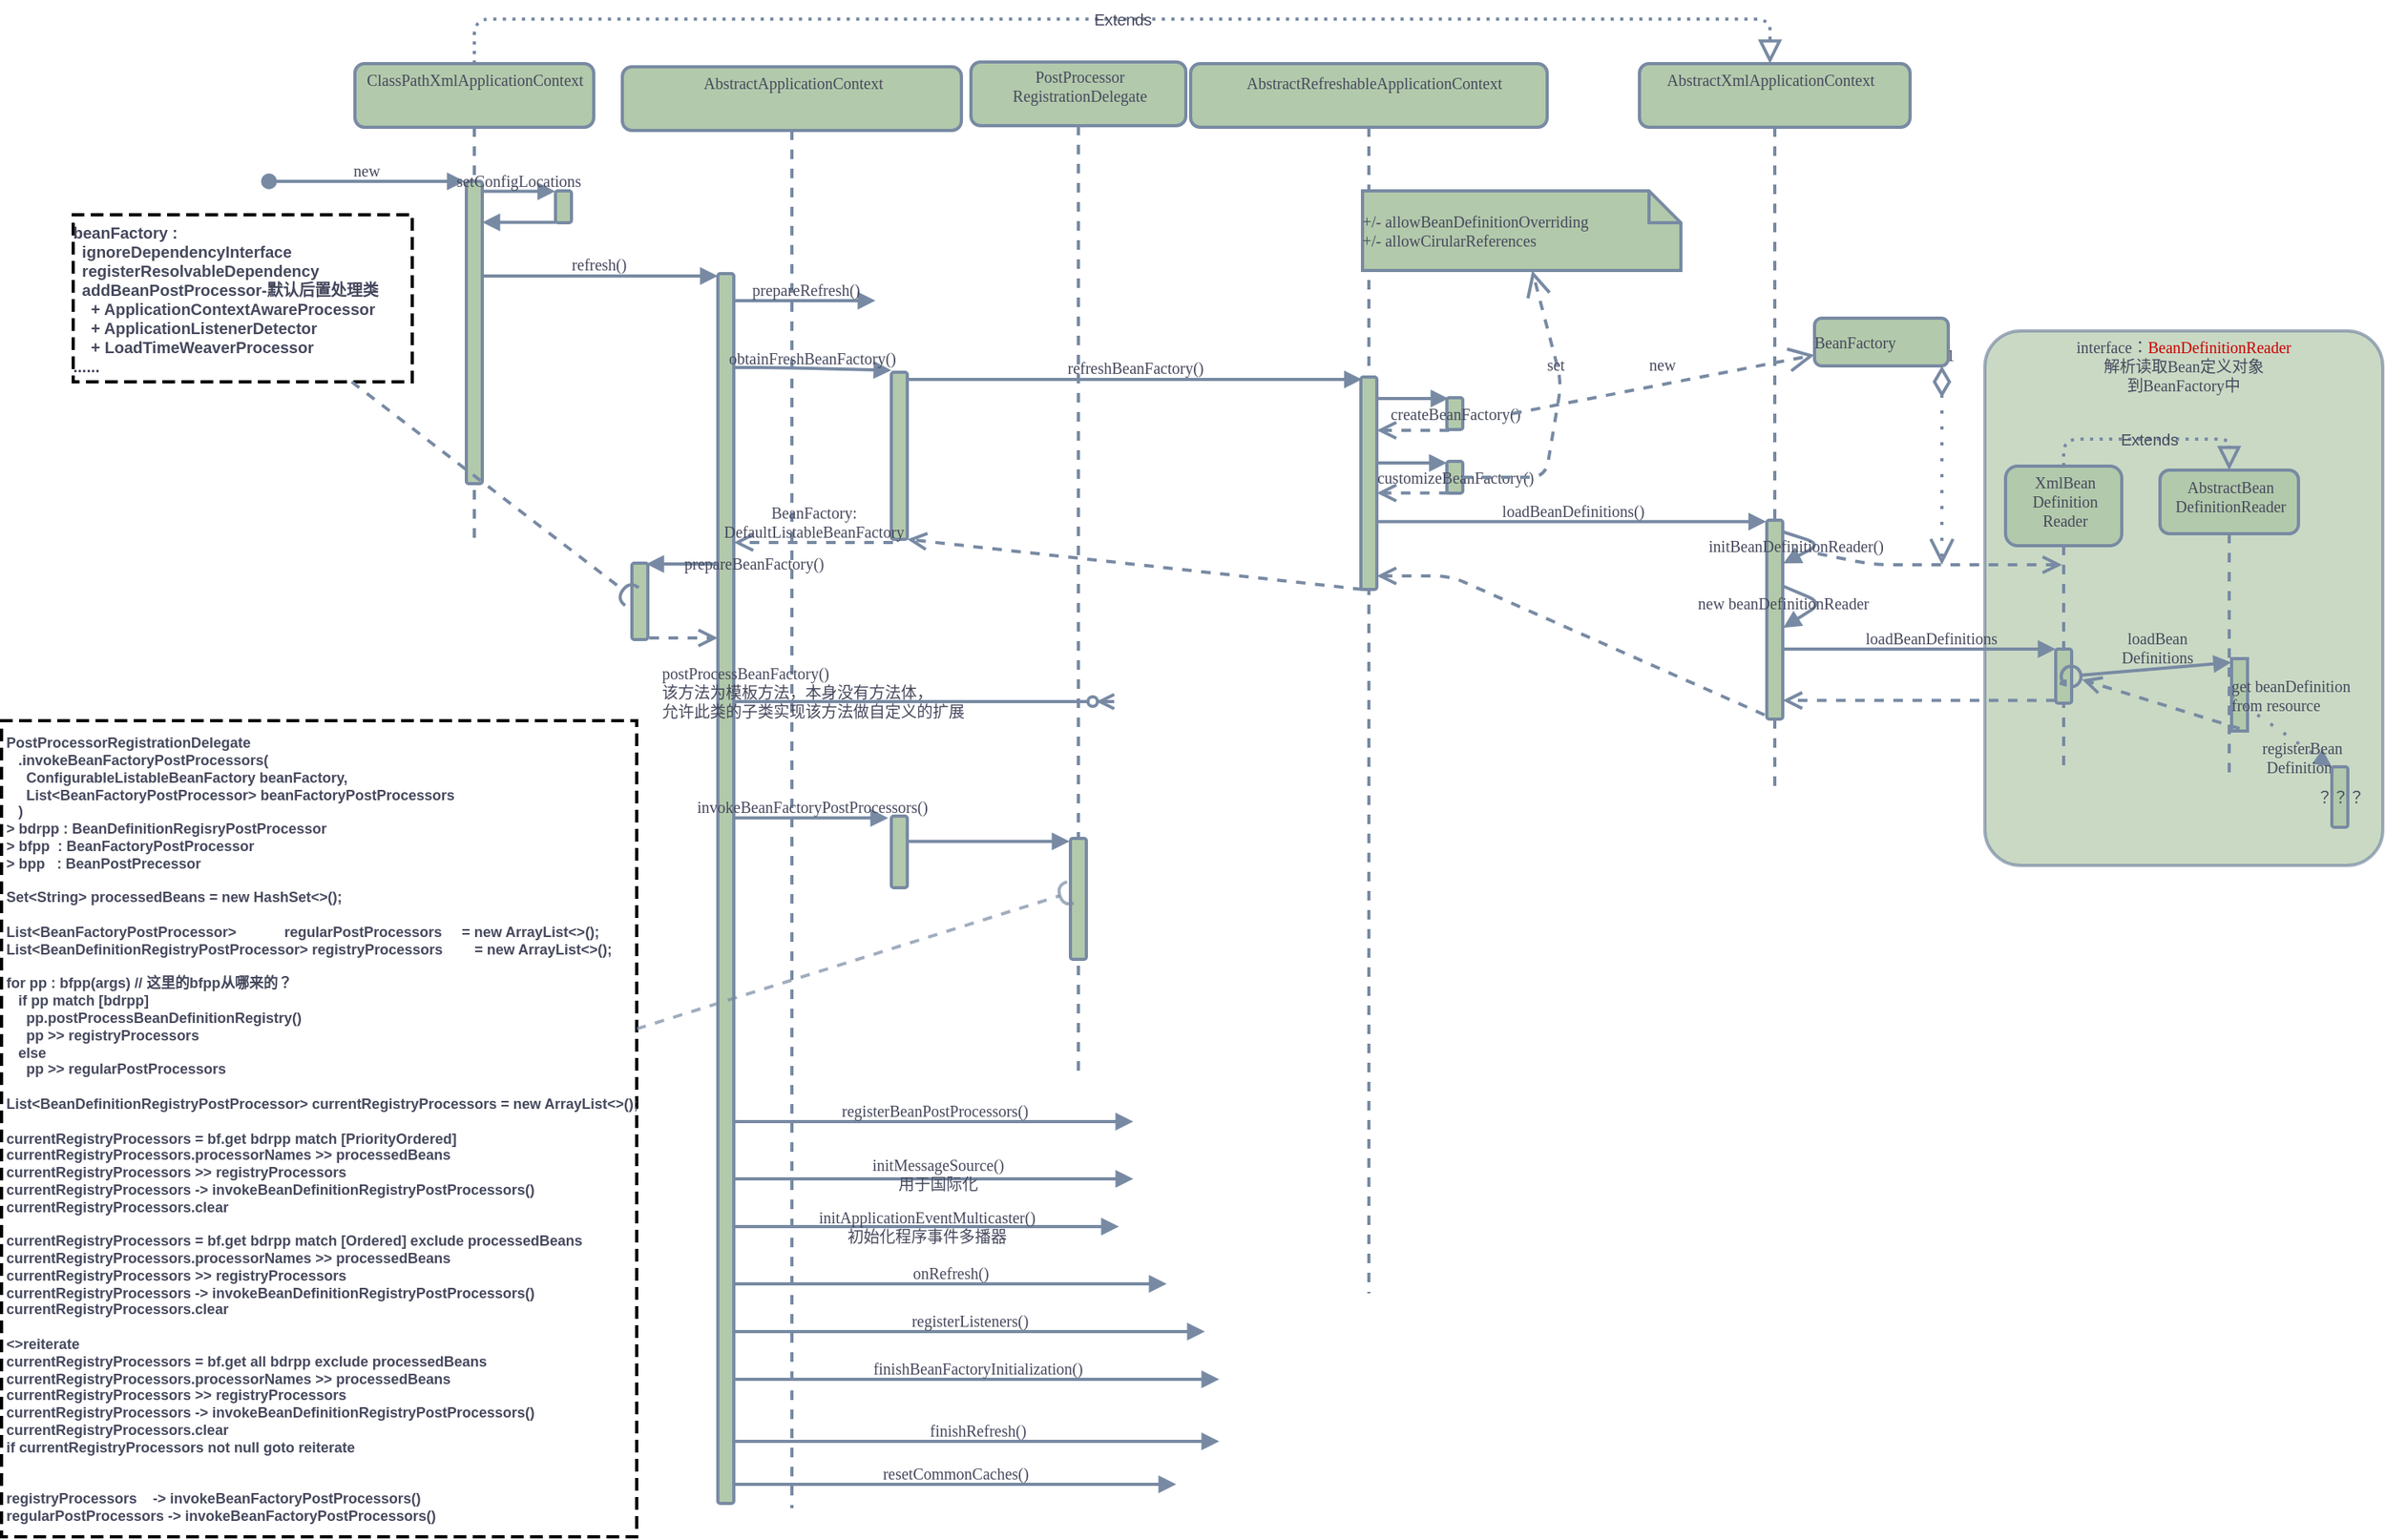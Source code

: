 <mxfile version="15.9.6" type="github" pages="2">
  <diagram id="kgpKYQtTHZ0yAKxKKP6v" name="Page-1">
    <mxGraphModel dx="2557" dy="952" grid="1" gridSize="3" guides="1" tooltips="1" connect="1" arrows="1" fold="1" page="1" pageScale="1" pageWidth="850" pageHeight="1100" math="0" shadow="0">
      <root>
        <mxCell id="0" />
        <mxCell id="1" parent="0" />
        <mxCell id="X2vZLEiec1v9-HC9pAJ2-279" value="interface：&lt;span style=&quot;font-size: 10px;&quot;&gt;&lt;font style=&quot;font-size: 10px;&quot; color=&quot;#cc0000&quot;&gt;BeanDefinitionReader&lt;/font&gt;&lt;/span&gt;&lt;br style=&quot;font-size: 10px;&quot;&gt;解析读取Bean定义对象&lt;br style=&quot;font-size: 10px;&quot;&gt;到BeanFactory中" style="shape=ext;html=1;whiteSpace=wrap;shadow=0;glass=0;strokeColor=#788AA3;strokeWidth=2;fontSize=10;align=center;fillColor=#B2C9AB;opacity=70;arcSize=9;verticalAlign=top;spacing=0;labelBorderColor=none;labelBackgroundColor=none;fontStyle=0;fontFamily=Comic Sans MS;fontColor=#46495D;rounded=1;" parent="1" vertex="1">
          <mxGeometry x="1057" y="238" width="250" height="336" as="geometry" />
        </mxCell>
        <mxCell id="3nuBFxr9cyL0pnOWT2aG-1" value="" style="shape=umlLifeline;perimeter=lifelinePerimeter;container=1;collapsible=0;recursiveResize=0;shadow=0;strokeWidth=2;fillColor=#B2C9AB;strokeColor=#788AA3;fontColor=#46495D;spacing=0;labelBorderColor=none;labelBackgroundColor=none;fontStyle=0;fontSize=10;fontFamily=Comic Sans MS;rounded=1;" parent="1" vertex="1">
          <mxGeometry x="33" y="70" width="150" height="300" as="geometry" />
        </mxCell>
        <mxCell id="3nuBFxr9cyL0pnOWT2aG-2" value="" style="points=[];perimeter=orthogonalPerimeter;shadow=0;strokeWidth=2;fillColor=#B2C9AB;strokeColor=#788AA3;fontColor=#46495D;spacing=0;labelBorderColor=none;labelBackgroundColor=none;fontStyle=0;fontSize=10;fontFamily=Comic Sans MS;rounded=1;" parent="3nuBFxr9cyL0pnOWT2aG-1" vertex="1">
          <mxGeometry x="70" y="74" width="10" height="190" as="geometry" />
        </mxCell>
        <mxCell id="3nuBFxr9cyL0pnOWT2aG-3" value="new" style="verticalAlign=bottom;startArrow=oval;endArrow=block;startSize=8;shadow=0;strokeWidth=2;labelBackgroundColor=none;strokeColor=#788AA3;fontColor=#46495D;entryX=-0.1;entryY=0;entryDx=0;entryDy=0;entryPerimeter=0;spacing=0;labelBorderColor=none;fontStyle=0;fontSize=10;fontFamily=Comic Sans MS;" parent="3nuBFxr9cyL0pnOWT2aG-1" target="3nuBFxr9cyL0pnOWT2aG-2" edge="1">
          <mxGeometry relative="1" as="geometry">
            <mxPoint x="-54" y="74" as="sourcePoint" />
          </mxGeometry>
        </mxCell>
        <mxCell id="WuqNJLrXe6y0jd8liVRH-7" value="ClassPathXmlApplicationContext" style="html=1;align=center;verticalAlign=top;absoluteArcSize=1;arcSize=10;dashed=0;labelBackgroundColor=none;fontFamily=Comic Sans MS;fontSize=10;fontColor=#46495D;strokeColor=none;fillColor=none;rounded=1;spacing=0;strokeWidth=2;" parent="3nuBFxr9cyL0pnOWT2aG-1" vertex="1">
          <mxGeometry x="5" width="140" height="24" as="geometry" />
        </mxCell>
        <mxCell id="3nuBFxr9cyL0pnOWT2aG-8" value="setConfigLocations" style="verticalAlign=bottom;endArrow=block;shadow=0;strokeWidth=2;labelBackgroundColor=none;strokeColor=#788AA3;fontColor=#46495D;entryX=-0.014;entryY=0.013;entryDx=0;entryDy=0;entryPerimeter=0;fontSize=10;spacing=0;labelBorderColor=none;fontStyle=0;fontFamily=Comic Sans MS;" parent="1" source="3nuBFxr9cyL0pnOWT2aG-2" target="X2vZLEiec1v9-HC9pAJ2-3" edge="1">
          <mxGeometry relative="1" as="geometry">
            <mxPoint x="275" y="160" as="sourcePoint" />
            <mxPoint x="160" y="160" as="targetPoint" />
          </mxGeometry>
        </mxCell>
        <mxCell id="X2vZLEiec1v9-HC9pAJ2-2" value="" style="shape=umlLifeline;perimeter=lifelinePerimeter;whiteSpace=wrap;html=1;container=1;collapsible=0;recursiveResize=0;outlineConnect=0;strokeColor=#788AA3;fillColor=#B2C9AB;labelBorderColor=none;spacing=0;labelBackgroundColor=none;fontStyle=0;fontSize=10;fontFamily=Comic Sans MS;rounded=1;fontColor=#46495D;strokeWidth=2;" parent="1" vertex="1">
          <mxGeometry x="201" y="72" width="213" height="906" as="geometry" />
        </mxCell>
        <mxCell id="X2vZLEiec1v9-HC9pAJ2-6" value="" style="html=1;points=[];perimeter=orthogonalPerimeter;strokeColor=#788AA3;fillColor=#B2C9AB;fontSize=10;fontColor=#46495D;spacing=0;labelBorderColor=none;labelBackgroundColor=none;fontStyle=0;fontFamily=Comic Sans MS;rounded=1;strokeWidth=2;" parent="X2vZLEiec1v9-HC9pAJ2-2" vertex="1">
          <mxGeometry x="60" y="130" width="10" height="773" as="geometry" />
        </mxCell>
        <mxCell id="X2vZLEiec1v9-HC9pAJ2-34" value="" style="html=1;points=[];perimeter=orthogonalPerimeter;strokeColor=#788AA3;fillColor=#B2C9AB;fontSize=10;fontColor=#46495D;spacing=0;labelBorderColor=none;labelBackgroundColor=none;fontStyle=0;fontFamily=Comic Sans MS;rounded=1;strokeWidth=2;" parent="X2vZLEiec1v9-HC9pAJ2-2" vertex="1">
          <mxGeometry x="169" y="192" width="10" height="105" as="geometry" />
        </mxCell>
        <mxCell id="X2vZLEiec1v9-HC9pAJ2-8" value="obtainFreshBeanFactory()" style="html=1;verticalAlign=bottom;endArrow=block;labelBackgroundColor=none;strokeColor=#788AA3;fillColor=#B2C9AB;fontSize=10;fontColor=#46495D;entryX=0;entryY=-0.012;entryDx=0;entryDy=0;entryPerimeter=0;spacing=0;labelBorderColor=none;fontStyle=0;fontFamily=Comic Sans MS;strokeWidth=2;" parent="X2vZLEiec1v9-HC9pAJ2-2" source="X2vZLEiec1v9-HC9pAJ2-6" target="X2vZLEiec1v9-HC9pAJ2-34" edge="1">
          <mxGeometry width="80" relative="1" as="geometry">
            <mxPoint x="-50" y="260" as="sourcePoint" />
            <mxPoint x="220" y="161" as="targetPoint" />
            <Array as="points">
              <mxPoint x="95" y="189" />
            </Array>
          </mxGeometry>
        </mxCell>
        <mxCell id="X2vZLEiec1v9-HC9pAJ2-40" value="BeanFactory:&lt;br style=&quot;font-size: 10px;&quot;&gt;DefaultListableBeanFactory" style="html=1;verticalAlign=bottom;endArrow=open;dashed=1;endSize=8;exitX=0.1;exitY=1.019;labelBackgroundColor=none;strokeColor=#788AA3;fillColor=#B2C9AB;fontSize=10;fontColor=#46495D;exitDx=0;exitDy=0;exitPerimeter=0;spacing=0;labelBorderColor=none;fontStyle=0;fontFamily=Comic Sans MS;strokeWidth=2;" parent="X2vZLEiec1v9-HC9pAJ2-2" source="X2vZLEiec1v9-HC9pAJ2-34" target="X2vZLEiec1v9-HC9pAJ2-6" edge="1">
          <mxGeometry relative="1" as="geometry">
            <mxPoint x="350" y="186" as="targetPoint" />
          </mxGeometry>
        </mxCell>
        <mxCell id="WuqNJLrXe6y0jd8liVRH-16" value="AbstractApplicationContext" style="html=1;align=center;verticalAlign=top;absoluteArcSize=1;arcSize=10;dashed=0;labelBackgroundColor=none;fontFamily=Comic Sans MS;fontSize=10;fontColor=#46495D;strokeColor=none;fillColor=none;rounded=1;spacing=0;strokeWidth=2;" parent="X2vZLEiec1v9-HC9pAJ2-2" vertex="1">
          <mxGeometry x="36.5" width="140" height="24" as="geometry" />
        </mxCell>
        <mxCell id="WuqNJLrXe6y0jd8liVRH-32" value="" style="html=1;points=[];perimeter=orthogonalPerimeter;strokeColor=#788AA3;fillColor=#B2C9AB;fontSize=10;fontColor=#46495D;spacing=0;labelBorderColor=none;labelBackgroundColor=none;fontStyle=0;fontFamily=Comic Sans MS;rounded=1;strokeWidth=2;" parent="X2vZLEiec1v9-HC9pAJ2-2" vertex="1">
          <mxGeometry x="169" y="471" width="10" height="45" as="geometry" />
        </mxCell>
        <mxCell id="X2vZLEiec1v9-HC9pAJ2-17" value="invokeBeanFactoryPostProcessors()" style="html=1;verticalAlign=bottom;endArrow=block;labelBackgroundColor=none;strokeColor=#788AA3;fillColor=#B2C9AB;fontSize=10;fontColor=#46495D;spacing=0;labelBorderColor=none;fontStyle=0;fontFamily=Comic Sans MS;entryX=-0.2;entryY=0.026;entryDx=0;entryDy=0;entryPerimeter=0;strokeWidth=2;" parent="X2vZLEiec1v9-HC9pAJ2-2" source="X2vZLEiec1v9-HC9pAJ2-6" target="WuqNJLrXe6y0jd8liVRH-32" edge="1">
          <mxGeometry width="80" relative="1" as="geometry">
            <mxPoint x="4.81" y="318.0" as="sourcePoint" />
            <mxPoint x="285" y="478" as="targetPoint" />
          </mxGeometry>
        </mxCell>
        <mxCell id="X2vZLEiec1v9-HC9pAJ2-5" value="" style="html=1;verticalAlign=bottom;endArrow=block;strokeColor=#788AA3;fillColor=#B2C9AB;fontColor=#46495D;exitX=0.019;exitY=0.988;exitDx=0;exitDy=0;exitPerimeter=0;spacing=0;labelBorderColor=none;labelBackgroundColor=none;fontStyle=0;fontSize=10;fontFamily=Comic Sans MS;strokeWidth=2;" parent="1" source="X2vZLEiec1v9-HC9pAJ2-3" target="3nuBFxr9cyL0pnOWT2aG-2" edge="1">
          <mxGeometry width="80" relative="1" as="geometry">
            <mxPoint x="140" y="400" as="sourcePoint" />
            <mxPoint x="220" y="400" as="targetPoint" />
          </mxGeometry>
        </mxCell>
        <mxCell id="X2vZLEiec1v9-HC9pAJ2-3" value="" style="html=1;points=[];perimeter=orthogonalPerimeter;strokeColor=#788AA3;fillColor=#B2C9AB;fontColor=#46495D;spacing=0;labelBorderColor=none;labelBackgroundColor=none;fontStyle=0;fontSize=10;fontFamily=Comic Sans MS;rounded=1;strokeWidth=2;" parent="1" vertex="1">
          <mxGeometry x="159" y="150" width="10" height="20" as="geometry" />
        </mxCell>
        <mxCell id="X2vZLEiec1v9-HC9pAJ2-7" value="refresh()" style="html=1;verticalAlign=bottom;endArrow=block;strokeColor=#788AA3;fillColor=#B2C9AB;fontSize=10;fontColor=#46495D;exitX=0.897;exitY=0.313;exitDx=0;exitDy=0;exitPerimeter=0;labelBackgroundColor=none;spacing=0;labelBorderColor=none;fontStyle=0;fontFamily=Comic Sans MS;strokeWidth=2;" parent="1" source="3nuBFxr9cyL0pnOWT2aG-2" target="X2vZLEiec1v9-HC9pAJ2-6" edge="1">
          <mxGeometry width="80" relative="1" as="geometry">
            <mxPoint x="50" y="200" as="sourcePoint" />
            <mxPoint x="260" y="370" as="targetPoint" />
          </mxGeometry>
        </mxCell>
        <mxCell id="X2vZLEiec1v9-HC9pAJ2-9" value="prepareRefresh()" style="html=1;verticalAlign=bottom;endArrow=block;labelBackgroundColor=none;strokeColor=#788AA3;fillColor=#B2C9AB;fontSize=10;fontColor=#46495D;spacing=0;labelBorderColor=none;fontStyle=0;fontFamily=Comic Sans MS;strokeWidth=2;" parent="1" source="X2vZLEiec1v9-HC9pAJ2-6" edge="1">
          <mxGeometry width="80" relative="1" as="geometry">
            <mxPoint x="242" y="219" as="sourcePoint" />
            <mxPoint x="360" y="219" as="targetPoint" />
          </mxGeometry>
        </mxCell>
        <mxCell id="X2vZLEiec1v9-HC9pAJ2-16" value="postProcessBeanFactory()&lt;br style=&quot;font-size: 10px;&quot;&gt;&lt;span style=&quot;font-size: 10px;&quot;&gt;该方法为模板方法，本身没有方法体，&lt;/span&gt;&lt;br style=&quot;font-size: 10px;&quot;&gt;&lt;div style=&quot;font-size: 10px;&quot;&gt;&lt;span style=&quot;font-size: 10px;&quot;&gt;允许此类的子类实现该方法做自定义的扩展&lt;/span&gt;&lt;/div&gt;" style="html=1;verticalAlign=middle;endArrow=ERzeroToMany;labelBackgroundColor=none;strokeColor=#788AA3;fillColor=#B2C9AB;fontSize=10;fontColor=#46495D;align=left;endFill=1;spacing=0;labelBorderColor=none;fontStyle=0;fontFamily=Comic Sans MS;strokeWidth=2;" parent="1" source="X2vZLEiec1v9-HC9pAJ2-6" edge="1">
          <mxGeometry x="-1" y="45" width="80" relative="1" as="geometry">
            <mxPoint x="362" y="509" as="sourcePoint" />
            <mxPoint x="510" y="471" as="targetPoint" />
            <mxPoint x="-45" y="39" as="offset" />
          </mxGeometry>
        </mxCell>
        <mxCell id="X2vZLEiec1v9-HC9pAJ2-20" value="registerBeanPostProcessors()" style="html=1;verticalAlign=bottom;endArrow=block;labelBackgroundColor=none;strokeColor=#788AA3;fillColor=#B2C9AB;fontSize=10;fontColor=#46495D;spacing=0;labelBorderColor=none;fontStyle=0;fontFamily=Comic Sans MS;strokeWidth=2;" parent="1" source="X2vZLEiec1v9-HC9pAJ2-6" edge="1">
          <mxGeometry width="80" relative="1" as="geometry">
            <mxPoint x="244.81" y="430.0" as="sourcePoint" />
            <mxPoint x="522" y="735" as="targetPoint" />
          </mxGeometry>
        </mxCell>
        <mxCell id="X2vZLEiec1v9-HC9pAJ2-21" value="initMessageSource()&lt;br&gt;用于国际化" style="html=1;verticalAlign=middle;endArrow=block;labelBackgroundColor=none;strokeColor=#788AA3;fillColor=#B2C9AB;fontSize=10;fontColor=#46495D;spacing=0;labelBorderColor=none;fontStyle=0;fontFamily=Comic Sans MS;strokeWidth=2;" parent="1" source="X2vZLEiec1v9-HC9pAJ2-6" edge="1">
          <mxGeometry x="0.02" y="3" width="80" relative="1" as="geometry">
            <mxPoint x="270.0" y="620.0" as="sourcePoint" />
            <mxPoint x="522" y="771" as="targetPoint" />
            <mxPoint as="offset" />
          </mxGeometry>
        </mxCell>
        <mxCell id="X2vZLEiec1v9-HC9pAJ2-28" value="initApplicationEventMulticaster()&lt;br&gt;初始化程序事件多播器" style="html=1;verticalAlign=middle;endArrow=block;labelBackgroundColor=none;strokeColor=#788AA3;fillColor=#B2C9AB;fontSize=10;fontColor=#46495D;spacing=0;labelBorderColor=none;fontStyle=0;fontFamily=Comic Sans MS;strokeWidth=2;" parent="1" source="X2vZLEiec1v9-HC9pAJ2-6" edge="1">
          <mxGeometry width="80" relative="1" as="geometry">
            <mxPoint x="244.81" y="530" as="sourcePoint" />
            <mxPoint x="513" y="801" as="targetPoint" />
          </mxGeometry>
        </mxCell>
        <mxCell id="X2vZLEiec1v9-HC9pAJ2-29" value="onRefresh()" style="html=1;verticalAlign=bottom;endArrow=block;labelBackgroundColor=none;strokeColor=#788AA3;fillColor=#B2C9AB;fontSize=10;fontColor=#46495D;spacing=0;labelBorderColor=none;fontStyle=0;fontFamily=Comic Sans MS;strokeWidth=2;" parent="1" source="X2vZLEiec1v9-HC9pAJ2-6" edge="1">
          <mxGeometry width="80" relative="1" as="geometry">
            <mxPoint x="244.81" y="570" as="sourcePoint" />
            <mxPoint x="543" y="837" as="targetPoint" />
          </mxGeometry>
        </mxCell>
        <mxCell id="X2vZLEiec1v9-HC9pAJ2-30" value="registerListeners()" style="html=1;verticalAlign=bottom;endArrow=block;labelBackgroundColor=none;strokeColor=#788AA3;fillColor=#B2C9AB;fontSize=10;fontColor=#46495D;spacing=0;labelBorderColor=none;fontStyle=0;fontFamily=Comic Sans MS;strokeWidth=2;" parent="1" source="X2vZLEiec1v9-HC9pAJ2-6" edge="1">
          <mxGeometry width="80" relative="1" as="geometry">
            <mxPoint x="244.81" y="600" as="sourcePoint" />
            <mxPoint x="567" y="867" as="targetPoint" />
          </mxGeometry>
        </mxCell>
        <mxCell id="X2vZLEiec1v9-HC9pAJ2-31" value="finishBeanFactoryInitialization()" style="html=1;verticalAlign=bottom;endArrow=block;labelBackgroundColor=none;strokeColor=#788AA3;fillColor=#B2C9AB;fontSize=10;fontColor=#46495D;spacing=0;labelBorderColor=none;fontStyle=0;fontFamily=Comic Sans MS;strokeWidth=2;" parent="1" source="X2vZLEiec1v9-HC9pAJ2-6" edge="1">
          <mxGeometry width="80" relative="1" as="geometry">
            <mxPoint x="244.81" y="660" as="sourcePoint" />
            <mxPoint x="576" y="897" as="targetPoint" />
          </mxGeometry>
        </mxCell>
        <mxCell id="X2vZLEiec1v9-HC9pAJ2-32" value="finishRefresh()" style="html=1;verticalAlign=bottom;endArrow=block;labelBackgroundColor=none;strokeColor=#788AA3;fillColor=#B2C9AB;fontSize=10;fontColor=#46495D;spacing=0;labelBorderColor=none;fontStyle=0;fontFamily=Comic Sans MS;strokeWidth=2;" parent="1" source="X2vZLEiec1v9-HC9pAJ2-6" edge="1">
          <mxGeometry width="80" relative="1" as="geometry">
            <mxPoint x="244.81" y="690" as="sourcePoint" />
            <mxPoint x="576" y="936" as="targetPoint" />
          </mxGeometry>
        </mxCell>
        <mxCell id="X2vZLEiec1v9-HC9pAJ2-33" value="resetCommonCaches()" style="html=1;verticalAlign=bottom;endArrow=block;labelBackgroundColor=none;strokeColor=#788AA3;fillColor=#B2C9AB;fontSize=10;fontColor=#46495D;spacing=0;labelBorderColor=none;fontStyle=0;fontFamily=Comic Sans MS;strokeWidth=2;" parent="1" source="X2vZLEiec1v9-HC9pAJ2-6" edge="1">
          <mxGeometry width="80" relative="1" as="geometry">
            <mxPoint x="244.81" y="720" as="sourcePoint" />
            <mxPoint x="549" y="963" as="targetPoint" />
          </mxGeometry>
        </mxCell>
        <mxCell id="X2vZLEiec1v9-HC9pAJ2-36" value="refreshBeanFactory()" style="html=1;verticalAlign=bottom;endArrow=block;labelBackgroundColor=none;strokeColor=#788AA3;fillColor=#B2C9AB;fontSize=10;fontColor=#46495D;entryX=0.066;entryY=0.011;entryDx=0;entryDy=0;entryPerimeter=0;spacing=0;labelBorderColor=none;fontStyle=0;fontFamily=Comic Sans MS;strokeWidth=2;" parent="1" source="X2vZLEiec1v9-HC9pAJ2-34" target="X2vZLEiec1v9-HC9pAJ2-35" edge="1">
          <mxGeometry width="80" relative="1" as="geometry">
            <mxPoint x="513" y="260" as="sourcePoint" />
            <mxPoint x="675" y="199" as="targetPoint" />
            <Array as="points" />
          </mxGeometry>
        </mxCell>
        <mxCell id="X2vZLEiec1v9-HC9pAJ2-43" value="" style="html=1;verticalAlign=bottom;endArrow=open;dashed=1;endSize=8;labelBackgroundColor=none;strokeColor=#788AA3;fillColor=#B2C9AB;fontSize=10;fontColor=#46495D;exitX=0.1;exitY=1;exitDx=0;exitDy=0;exitPerimeter=0;spacing=0;labelBorderColor=none;fontStyle=0;fontFamily=Comic Sans MS;strokeWidth=2;" parent="1" source="X2vZLEiec1v9-HC9pAJ2-35" target="X2vZLEiec1v9-HC9pAJ2-34" edge="1">
          <mxGeometry relative="1" as="geometry">
            <mxPoint x="620" y="480" as="sourcePoint" />
            <mxPoint x="540" y="480" as="targetPoint" />
            <Array as="points" />
          </mxGeometry>
        </mxCell>
        <mxCell id="X2vZLEiec1v9-HC9pAJ2-44" value="" style="shape=umlLifeline;perimeter=lifelinePerimeter;whiteSpace=wrap;html=1;container=1;collapsible=0;recursiveResize=0;outlineConnect=0;strokeColor=#788AA3;fillColor=#B2C9AB;fontSize=10;fontColor=#46495D;shadow=0;glass=0;spacing=0;labelBorderColor=none;labelBackgroundColor=none;fontStyle=0;fontFamily=Comic Sans MS;rounded=1;strokeWidth=2;" parent="1" vertex="1">
          <mxGeometry x="558" y="70" width="224" height="773" as="geometry" />
        </mxCell>
        <mxCell id="X2vZLEiec1v9-HC9pAJ2-35" value="" style="html=1;points=[];perimeter=orthogonalPerimeter;strokeColor=#788AA3;fillColor=#B2C9AB;fontSize=10;fontColor=#46495D;spacing=0;labelBorderColor=none;labelBackgroundColor=none;fontStyle=0;fontFamily=Comic Sans MS;rounded=1;strokeWidth=2;" parent="X2vZLEiec1v9-HC9pAJ2-44" vertex="1">
          <mxGeometry x="107" y="197" width="10" height="133.5" as="geometry" />
        </mxCell>
        <mxCell id="X2vZLEiec1v9-HC9pAJ2-46" value="createBeanFactory()" style="html=1;points=[];perimeter=orthogonalPerimeter;shadow=0;glass=0;strokeColor=#788AA3;fillColor=#B2C9AB;fontSize=10;fontColor=#46495D;spacing=0;labelBorderColor=none;labelBackgroundColor=none;fontStyle=0;fontFamily=Comic Sans MS;rounded=1;strokeWidth=2;" parent="X2vZLEiec1v9-HC9pAJ2-44" vertex="1">
          <mxGeometry x="161" y="210" width="10" height="20" as="geometry" />
        </mxCell>
        <mxCell id="X2vZLEiec1v9-HC9pAJ2-47" value="" style="html=1;verticalAlign=bottom;endArrow=block;labelBackgroundColor=none;strokeColor=#788AA3;fillColor=#B2C9AB;fontSize=10;fontColor=#46495D;entryX=0.1;entryY=0.025;entryDx=0;entryDy=0;entryPerimeter=0;spacing=0;labelBorderColor=none;fontStyle=0;fontFamily=Comic Sans MS;strokeWidth=2;" parent="X2vZLEiec1v9-HC9pAJ2-44" source="X2vZLEiec1v9-HC9pAJ2-35" target="X2vZLEiec1v9-HC9pAJ2-46" edge="1">
          <mxGeometry width="80" relative="1" as="geometry">
            <mxPoint x="70" y="300" as="sourcePoint" />
            <mxPoint x="150" y="300" as="targetPoint" />
          </mxGeometry>
        </mxCell>
        <mxCell id="X2vZLEiec1v9-HC9pAJ2-48" value="" style="html=1;verticalAlign=bottom;endArrow=open;dashed=1;endSize=8;labelBackgroundColor=none;strokeColor=#788AA3;fillColor=#B2C9AB;fontSize=10;fontColor=#46495D;exitX=0.143;exitY=1.024;exitDx=0;exitDy=0;exitPerimeter=0;spacing=0;labelBorderColor=none;fontStyle=0;fontFamily=Comic Sans MS;strokeWidth=2;" parent="X2vZLEiec1v9-HC9pAJ2-44" source="X2vZLEiec1v9-HC9pAJ2-46" target="X2vZLEiec1v9-HC9pAJ2-35" edge="1">
          <mxGeometry relative="1" as="geometry">
            <mxPoint x="51" y="330" as="sourcePoint" />
            <mxPoint x="-70" y="275" as="targetPoint" />
          </mxGeometry>
        </mxCell>
        <mxCell id="X2vZLEiec1v9-HC9pAJ2-49" value="customizeBeanFactory()" style="html=1;points=[];perimeter=orthogonalPerimeter;shadow=0;glass=0;strokeColor=#788AA3;fillColor=#B2C9AB;fontSize=10;fontColor=#46495D;spacing=0;labelBorderColor=none;labelBackgroundColor=none;fontStyle=0;fontFamily=Comic Sans MS;rounded=1;strokeWidth=2;" parent="X2vZLEiec1v9-HC9pAJ2-44" vertex="1">
          <mxGeometry x="161" y="250" width="10" height="20" as="geometry" />
        </mxCell>
        <mxCell id="X2vZLEiec1v9-HC9pAJ2-51" value="" style="html=1;verticalAlign=bottom;endArrow=open;dashed=1;endSize=8;labelBackgroundColor=none;strokeColor=#788AA3;fillColor=#B2C9AB;fontSize=10;fontColor=#46495D;exitX=0.114;exitY=0.993;exitDx=0;exitDy=0;exitPerimeter=0;spacing=0;labelBorderColor=none;fontStyle=0;fontFamily=Comic Sans MS;strokeWidth=2;" parent="X2vZLEiec1v9-HC9pAJ2-44" source="X2vZLEiec1v9-HC9pAJ2-49" target="X2vZLEiec1v9-HC9pAJ2-35" edge="1">
          <mxGeometry relative="1" as="geometry">
            <mxPoint x="191.43" y="280.48" as="sourcePoint" />
            <mxPoint x="60" y="280.48" as="targetPoint" />
          </mxGeometry>
        </mxCell>
        <mxCell id="X2vZLEiec1v9-HC9pAJ2-50" value="" style="html=1;verticalAlign=bottom;endArrow=block;labelBackgroundColor=none;strokeColor=#788AA3;fillColor=#B2C9AB;fontSize=10;fontColor=#46495D;entryX=0;entryY=0.05;entryDx=0;entryDy=0;entryPerimeter=0;spacing=0;labelBorderColor=none;fontStyle=0;fontFamily=Comic Sans MS;strokeWidth=2;" parent="X2vZLEiec1v9-HC9pAJ2-44" source="X2vZLEiec1v9-HC9pAJ2-35" target="X2vZLEiec1v9-HC9pAJ2-49" edge="1">
          <mxGeometry width="80" relative="1" as="geometry">
            <mxPoint x="60" y="260.5" as="sourcePoint" />
            <mxPoint x="191" y="260.5" as="targetPoint" />
            <mxPoint as="offset" />
          </mxGeometry>
        </mxCell>
        <mxCell id="WuqNJLrXe6y0jd8liVRH-17" value="AbstractRefreshableApplicationContext" style="html=1;align=center;verticalAlign=middle;absoluteArcSize=1;arcSize=10;dashed=0;labelBackgroundColor=none;fontFamily=Comic Sans MS;fontSize=10;fontColor=#46495D;strokeColor=none;fillColor=none;rounded=1;spacing=0;strokeWidth=2;" parent="X2vZLEiec1v9-HC9pAJ2-44" vertex="1">
          <mxGeometry x="45" width="140" height="24" as="geometry" />
        </mxCell>
        <mxCell id="X2vZLEiec1v9-HC9pAJ2-54" value="loadBeanDefinitions()" style="html=1;verticalAlign=bottom;endArrow=block;entryX=-0.035;entryY=0.007;labelBackgroundColor=none;strokeColor=#788AA3;fillColor=#B2C9AB;fontSize=10;fontStyle=0;fontColor=#46495D;entryDx=0;entryDy=0;entryPerimeter=0;spacing=0;labelBorderColor=none;fontFamily=Comic Sans MS;strokeWidth=2;" parent="1" source="X2vZLEiec1v9-HC9pAJ2-35" target="X2vZLEiec1v9-HC9pAJ2-62" edge="1">
          <mxGeometry relative="1" as="geometry">
            <mxPoint x="680" y="420" as="sourcePoint" />
          </mxGeometry>
        </mxCell>
        <mxCell id="X2vZLEiec1v9-HC9pAJ2-55" value="" style="html=1;verticalAlign=bottom;endArrow=open;dashed=1;endSize=8;exitX=-0.141;exitY=0.979;labelBackgroundColor=none;strokeColor=#788AA3;fillColor=#B2C9AB;fontSize=10;fontColor=#46495D;exitDx=0;exitDy=0;exitPerimeter=0;spacing=0;labelBorderColor=none;fontStyle=0;fontFamily=Comic Sans MS;strokeWidth=2;" parent="1" source="X2vZLEiec1v9-HC9pAJ2-62" target="X2vZLEiec1v9-HC9pAJ2-35" edge="1">
          <mxGeometry relative="1" as="geometry">
            <mxPoint x="680" y="496" as="targetPoint" />
            <Array as="points">
              <mxPoint x="721" y="392" />
            </Array>
          </mxGeometry>
        </mxCell>
        <mxCell id="X2vZLEiec1v9-HC9pAJ2-61" value="" style="shape=umlLifeline;perimeter=lifelinePerimeter;whiteSpace=wrap;html=1;container=1;collapsible=0;recursiveResize=0;outlineConnect=0;strokeColor=#788AA3;fillColor=#B2C9AB;fontSize=10;fontColor=#46495D;shadow=0;glass=0;spacing=0;labelBorderColor=none;labelBackgroundColor=none;fontStyle=0;fontFamily=Comic Sans MS;rounded=1;strokeWidth=2;" parent="1" vertex="1">
          <mxGeometry x="840" y="70" width="170" height="455" as="geometry" />
        </mxCell>
        <mxCell id="X2vZLEiec1v9-HC9pAJ2-62" value="" style="html=1;points=[];perimeter=orthogonalPerimeter;strokeColor=#788AA3;fillColor=#B2C9AB;fontSize=10;fontColor=#46495D;spacing=0;labelBorderColor=none;labelBackgroundColor=none;fontStyle=0;fontFamily=Comic Sans MS;rounded=1;strokeWidth=2;" parent="X2vZLEiec1v9-HC9pAJ2-61" vertex="1">
          <mxGeometry x="80" y="287" width="10" height="125" as="geometry" />
        </mxCell>
        <mxCell id="X2vZLEiec1v9-HC9pAJ2-77" value="new beanDefinitionReader" style="html=1;verticalAlign=middle;endArrow=block;labelBackgroundColor=none;strokeColor=#788AA3;fillColor=#B2C9AB;fontSize=10;fontColor=#46495D;edgeStyle=orthogonalEdgeStyle;exitX=1.067;exitY=0.333;exitDx=0;exitDy=0;exitPerimeter=0;entryX=1.033;entryY=0.541;entryDx=0;entryDy=0;entryPerimeter=0;spacing=0;labelBorderColor=none;fontStyle=0;fontFamily=Comic Sans MS;strokeWidth=2;" parent="X2vZLEiec1v9-HC9pAJ2-61" source="X2vZLEiec1v9-HC9pAJ2-62" target="X2vZLEiec1v9-HC9pAJ2-62" edge="1">
          <mxGeometry x="-0.88" y="-10" width="80" relative="1" as="geometry">
            <mxPoint x="60" y="340" as="sourcePoint" />
            <mxPoint x="140" y="340" as="targetPoint" />
            <Array as="points">
              <mxPoint x="115" y="339" />
            </Array>
            <mxPoint as="offset" />
          </mxGeometry>
        </mxCell>
        <mxCell id="X2vZLEiec1v9-HC9pAJ2-78" value="initBeanDefinitionReader()" style="html=1;verticalAlign=middle;endArrow=block;labelBackgroundColor=none;strokeColor=#788AA3;fillColor=#B2C9AB;fontSize=10;fontColor=#46495D;exitX=1.033;exitY=0.059;exitDx=0;exitDy=0;exitPerimeter=0;edgeStyle=orthogonalEdgeStyle;entryX=1.037;entryY=0.217;entryDx=0;entryDy=0;entryPerimeter=0;spacing=0;labelBorderColor=none;fontStyle=0;fontFamily=Comic Sans MS;strokeWidth=2;" parent="X2vZLEiec1v9-HC9pAJ2-61" source="X2vZLEiec1v9-HC9pAJ2-62" target="X2vZLEiec1v9-HC9pAJ2-62" edge="1">
          <mxGeometry x="-0.613" y="-6" width="80" relative="1" as="geometry">
            <mxPoint x="51.83" y="321.4" as="sourcePoint" />
            <mxPoint x="90" y="313" as="targetPoint" />
            <Array as="points">
              <mxPoint x="114" y="302" />
            </Array>
            <mxPoint as="offset" />
          </mxGeometry>
        </mxCell>
        <mxCell id="WuqNJLrXe6y0jd8liVRH-15" value="AbstractXmlApplicationContext" style="html=1;align=center;verticalAlign=top;absoluteArcSize=1;arcSize=10;dashed=0;labelBackgroundColor=none;fontFamily=Comic Sans MS;fontSize=10;fontColor=#46495D;strokeColor=none;fillColor=none;rounded=1;spacing=0;strokeWidth=2;" parent="X2vZLEiec1v9-HC9pAJ2-61" vertex="1">
          <mxGeometry x="12" width="140" height="24" as="geometry" />
        </mxCell>
        <mxCell id="X2vZLEiec1v9-HC9pAJ2-82" value="" style="html=1;verticalAlign=bottom;endArrow=open;dashed=1;endSize=8;labelBackgroundColor=none;strokeColor=#788AA3;fillColor=#B2C9AB;fontSize=10;fontColor=#46495D;spacing=0;labelBorderColor=none;fontStyle=0;fontFamily=Comic Sans MS;strokeWidth=2;" parent="1" target="X2vZLEiec1v9-HC9pAJ2-80" edge="1">
          <mxGeometry relative="1" as="geometry">
            <mxPoint x="952" y="378" as="sourcePoint" />
            <mxPoint x="980" y="360" as="targetPoint" />
            <Array as="points">
              <mxPoint x="987" y="385" />
            </Array>
          </mxGeometry>
        </mxCell>
        <mxCell id="X2vZLEiec1v9-HC9pAJ2-80" value="" style="shape=umlLifeline;perimeter=lifelinePerimeter;whiteSpace=wrap;html=1;container=1;collapsible=0;recursiveResize=0;outlineConnect=0;shadow=0;glass=0;strokeColor=#788AA3;fillColor=#B2C9AB;fontSize=10;fontColor=#46495D;align=left;size=50;spacing=0;labelBorderColor=none;labelBackgroundColor=none;fontStyle=0;fontFamily=Comic Sans MS;rounded=1;strokeWidth=2;" parent="1" vertex="1">
          <mxGeometry x="1070" y="323" width="73" height="188" as="geometry" />
        </mxCell>
        <mxCell id="X2vZLEiec1v9-HC9pAJ2-259" value="" style="html=1;points=[];perimeter=orthogonalPerimeter;shadow=0;glass=0;strokeColor=#788AA3;fillColor=#B2C9AB;fontSize=10;fontColor=#46495D;align=left;spacing=0;labelBorderColor=none;labelBackgroundColor=none;fontStyle=0;fontFamily=Comic Sans MS;rounded=1;strokeWidth=2;" parent="X2vZLEiec1v9-HC9pAJ2-80" vertex="1">
          <mxGeometry x="31.5" y="115" width="10" height="34" as="geometry" />
        </mxCell>
        <mxCell id="X2vZLEiec1v9-HC9pAJ2-269" value="" style="shape=mxgraph.bpmn.loop;html=1;outlineConnect=0;shadow=0;glass=0;strokeColor=#788AA3;fillColor=#B2C9AB;fontSize=10;fontColor=#46495D;align=left;strokeWidth=2;gradientDirection=east;spacing=0;labelBorderColor=none;labelBackgroundColor=none;fontStyle=0;fontFamily=Comic Sans MS;rounded=1;" parent="X2vZLEiec1v9-HC9pAJ2-80" vertex="1">
          <mxGeometry x="34" y="125" width="14" height="14" as="geometry" />
        </mxCell>
        <mxCell id="WuqNJLrXe6y0jd8liVRH-18" value="&lt;font style=&quot;font-size: 10px&quot;&gt;XmlBean&lt;br style=&quot;font-size: 10px&quot;&gt;Definition&lt;br style=&quot;font-size: 10px&quot;&gt;Reader&lt;/font&gt;" style="html=1;align=center;verticalAlign=top;absoluteArcSize=1;arcSize=10;dashed=0;labelBackgroundColor=none;fontFamily=Comic Sans MS;fontSize=10;fontColor=#46495D;strokeColor=none;fillColor=none;rounded=1;spacing=0;strokeWidth=2;" parent="X2vZLEiec1v9-HC9pAJ2-80" vertex="1">
          <mxGeometry x="4.25" width="64.5" height="24" as="geometry" />
        </mxCell>
        <mxCell id="X2vZLEiec1v9-HC9pAJ2-260" value="loadBeanDefinitions" style="html=1;verticalAlign=bottom;endArrow=block;entryX=0;entryY=0;labelBackgroundColor=none;strokeColor=#788AA3;fillColor=#B2C9AB;fontSize=10;fontColor=#46495D;spacing=0;labelBorderColor=none;fontStyle=0;fontFamily=Comic Sans MS;strokeWidth=2;" parent="1" source="X2vZLEiec1v9-HC9pAJ2-62" target="X2vZLEiec1v9-HC9pAJ2-259" edge="1">
          <mxGeometry x="0.086" relative="1" as="geometry">
            <mxPoint x="970" y="510" as="sourcePoint" />
            <mxPoint as="offset" />
          </mxGeometry>
        </mxCell>
        <mxCell id="X2vZLEiec1v9-HC9pAJ2-261" value="" style="html=1;verticalAlign=bottom;endArrow=open;dashed=1;endSize=8;exitX=0;exitY=0.95;labelBackgroundColor=none;strokeColor=#788AA3;fillColor=#B2C9AB;fontSize=10;fontColor=#46495D;spacing=0;labelBorderColor=none;fontStyle=0;fontFamily=Comic Sans MS;strokeWidth=2;" parent="1" source="X2vZLEiec1v9-HC9pAJ2-259" target="X2vZLEiec1v9-HC9pAJ2-62" edge="1">
          <mxGeometry relative="1" as="geometry">
            <mxPoint x="970" y="586" as="targetPoint" />
            <Array as="points" />
          </mxGeometry>
        </mxCell>
        <mxCell id="X2vZLEiec1v9-HC9pAJ2-262" value="" style="shape=umlLifeline;perimeter=lifelinePerimeter;whiteSpace=wrap;html=1;container=1;collapsible=0;recursiveResize=0;outlineConnect=0;shadow=0;glass=0;strokeColor=#788AA3;fillColor=#B2C9AB;fontSize=10;fontColor=#46495D;align=left;spacing=0;labelBorderColor=none;labelBackgroundColor=none;fontStyle=0;fontFamily=Comic Sans MS;rounded=1;strokeWidth=2;" parent="1" vertex="1">
          <mxGeometry x="1167" y="325.5" width="87" height="190.5" as="geometry" />
        </mxCell>
        <mxCell id="X2vZLEiec1v9-HC9pAJ2-267" value="get beanDefinition&lt;br style=&quot;font-size: 10px;&quot;&gt;from resource" style="html=1;points=[];perimeter=orthogonalPerimeter;shadow=0;glass=0;strokeColor=#788AA3;fillColor=#B2C9AB;fontSize=10;fontColor=#46495D;align=left;spacing=0;arcSize=0;labelBorderColor=none;labelBackgroundColor=none;fontStyle=0;fontFamily=Comic Sans MS;rounded=1;strokeWidth=2;" parent="X2vZLEiec1v9-HC9pAJ2-262" vertex="1">
          <mxGeometry x="45" y="118.5" width="10" height="45.5" as="geometry" />
        </mxCell>
        <mxCell id="WuqNJLrXe6y0jd8liVRH-19" value="AbstractBean&lt;br style=&quot;font-size: 10px&quot;&gt;DefinitionReader" style="html=1;align=center;verticalAlign=top;absoluteArcSize=1;arcSize=10;dashed=0;labelBackgroundColor=none;fontFamily=Comic Sans MS;fontSize=10;fontColor=#46495D;strokeColor=none;fillColor=none;rounded=1;spacing=0;strokeWidth=2;" parent="X2vZLEiec1v9-HC9pAJ2-262" vertex="1">
          <mxGeometry x="11.25" width="64.5" height="24" as="geometry" />
        </mxCell>
        <mxCell id="X2vZLEiec1v9-HC9pAJ2-268" value="loadBean&lt;br style=&quot;font-size: 10px;&quot;&gt;Definitions" style="html=1;verticalAlign=bottom;endArrow=block;labelBackgroundColor=none;strokeColor=#788AA3;fillColor=#B2C9AB;fontSize=10;fontColor=#46495D;startArrow=none;startFill=0;entryX=-0.028;entryY=0.053;entryDx=0;entryDy=0;entryPerimeter=0;spacing=0;labelBorderColor=none;fontStyle=0;fontFamily=Comic Sans MS;strokeWidth=2;" parent="1" source="X2vZLEiec1v9-HC9pAJ2-269" target="X2vZLEiec1v9-HC9pAJ2-267" edge="1">
          <mxGeometry width="80" relative="1" as="geometry">
            <mxPoint x="1060" y="390" as="sourcePoint" />
            <mxPoint x="1256" y="514" as="targetPoint" />
            <Array as="points" />
          </mxGeometry>
        </mxCell>
        <mxCell id="X2vZLEiec1v9-HC9pAJ2-274" value="new" style="endArrow=open;endSize=12;dashed=1;html=1;labelBackgroundColor=none;strokeColor=#788AA3;fillColor=#B2C9AB;fontSize=10;fontColor=#46495D;spacing=0;labelBorderColor=none;fontStyle=0;fontFamily=Comic Sans MS;strokeWidth=2;" parent="1" target="X2vZLEiec1v9-HC9pAJ2-273" edge="1">
          <mxGeometry x="0.015" y="13" width="160" relative="1" as="geometry">
            <mxPoint x="760" y="290" as="sourcePoint" />
            <mxPoint x="870" y="290" as="targetPoint" />
            <mxPoint as="offset" />
          </mxGeometry>
        </mxCell>
        <mxCell id="X2vZLEiec1v9-HC9pAJ2-275" value="1" style="endArrow=open;html=1;endSize=12;startArrow=diamondThin;startSize=14;startFill=0;edgeStyle=elbowEdgeStyle;align=left;verticalAlign=bottom;labelBackgroundColor=none;strokeColor=#788AA3;fillColor=#B2C9AB;fontSize=10;fontColor=#46495D;elbow=vertical;dashed=1;dashPattern=1 4;spacing=0;labelBorderColor=none;fontStyle=0;fontFamily=Comic Sans MS;strokeWidth=2;" parent="1" source="X2vZLEiec1v9-HC9pAJ2-273" edge="1">
          <mxGeometry x="-1" y="3" relative="1" as="geometry">
            <mxPoint x="1050" y="240" as="sourcePoint" />
            <mxPoint x="1030" y="385" as="targetPoint" />
            <Array as="points">
              <mxPoint x="1030" y="255" />
            </Array>
          </mxGeometry>
        </mxCell>
        <mxCell id="X2vZLEiec1v9-HC9pAJ2-273" value="BeanFactory" style="html=1;shadow=0;glass=0;strokeColor=#788AA3;strokeWidth=2;fillColor=#B2C9AB;fontSize=10;fontColor=#46495D;align=left;spacing=0;labelBorderColor=none;labelBackgroundColor=none;fontStyle=0;fontFamily=Comic Sans MS;rounded=1;" parent="1" vertex="1">
          <mxGeometry x="950" y="230" width="84" height="30" as="geometry" />
        </mxCell>
        <mxCell id="X2vZLEiec1v9-HC9pAJ2-277" value="" style="html=1;verticalAlign=bottom;endArrow=open;dashed=1;endSize=8;exitX=0.5;exitY=0.967;labelBackgroundColor=none;strokeColor=#788AA3;fillColor=#B2C9AB;fontSize=10;fontColor=#46495D;exitDx=0;exitDy=0;exitPerimeter=0;spacing=0;labelBorderColor=none;fontStyle=0;fontFamily=Comic Sans MS;strokeWidth=2;" parent="1" source="X2vZLEiec1v9-HC9pAJ2-267" target="X2vZLEiec1v9-HC9pAJ2-269" edge="1">
          <mxGeometry relative="1" as="geometry">
            <mxPoint x="935" y="502.3" as="targetPoint" />
            <mxPoint x="1110" y="502.3" as="sourcePoint" />
            <Array as="points" />
          </mxGeometry>
        </mxCell>
        <mxCell id="X2vZLEiec1v9-HC9pAJ2-291" value="&lt;font style=&quot;font-size: 10px;&quot;&gt;registerBean&lt;br style=&quot;font-size: 10px;&quot;&gt;Definitions&lt;/font&gt;" style="html=1;verticalAlign=bottom;endArrow=block;dashed=1;dashPattern=1 4;labelBackgroundColor=none;strokeColor=#788AA3;fillColor=#B2C9AB;fontSize=10;fontColor=#46495D;exitX=-0.021;exitY=0.523;exitDx=0;exitDy=0;exitPerimeter=0;spacing=0;labelBorderColor=none;fontStyle=0;fontFamily=Comic Sans MS;strokeWidth=2;" parent="1" source="X2vZLEiec1v9-HC9pAJ2-267" target="X2vZLEiec1v9-HC9pAJ2-290" edge="1">
          <mxGeometry x="0.696" y="-17" width="80" relative="1" as="geometry">
            <mxPoint x="1190" y="553" as="sourcePoint" />
            <mxPoint x="1270" y="553" as="targetPoint" />
            <mxPoint as="offset" />
          </mxGeometry>
        </mxCell>
        <mxCell id="X2vZLEiec1v9-HC9pAJ2-290" value="？？？" style="html=1;points=[];perimeter=orthogonalPerimeter;shadow=0;glass=0;strokeColor=#788AA3;strokeWidth=2;fillColor=#B2C9AB;fontSize=10;align=center;spacing=0;labelBorderColor=none;labelBackgroundColor=none;fontStyle=0;fontFamily=Comic Sans MS;fontColor=#46495D;rounded=1;" parent="1" vertex="1">
          <mxGeometry x="1275" y="512" width="10" height="38" as="geometry" />
        </mxCell>
        <mxCell id="WuqNJLrXe6y0jd8liVRH-14" value="Extends" style="endArrow=block;endSize=10;endFill=0;html=1;strokeColor=#788AA3;fillColor=#B2C9AB;fontColor=#46495D;exitX=0.5;exitY=0;exitDx=0;exitDy=0;edgeStyle=elbowEdgeStyle;elbow=vertical;entryX=0.5;entryY=0;entryDx=0;entryDy=0;fontSize=10;labelBackgroundColor=none;dashed=1;dashPattern=1 2;spacing=0;strokeWidth=2;" parent="1" source="WuqNJLrXe6y0jd8liVRH-7" target="WuqNJLrXe6y0jd8liVRH-15" edge="1">
          <mxGeometry width="160" relative="1" as="geometry">
            <mxPoint x="-180" y="354" as="sourcePoint" />
            <mxPoint x="453" y="48" as="targetPoint" />
            <Array as="points">
              <mxPoint x="513" y="42" />
            </Array>
          </mxGeometry>
        </mxCell>
        <mxCell id="X2vZLEiec1v9-HC9pAJ2-59" value="&lt;span style=&quot;font-size: 10px;&quot;&gt;+/- allowBeanDefinitionOverriding&lt;br style=&quot;font-size: 10px;&quot;&gt;+/- allowCirularReferences&lt;br style=&quot;font-size: 10px;&quot;&gt;&lt;/span&gt;" style="shape=note;size=20;whiteSpace=wrap;html=1;shadow=0;glass=0;strokeColor=#788AA3;fillColor=#B2C9AB;fontSize=10;fontColor=#46495D;align=left;spacing=0;labelBorderColor=none;labelBackgroundColor=none;fontStyle=0;fontFamily=Comic Sans MS;rounded=1;strokeWidth=2;" parent="1" vertex="1">
          <mxGeometry x="666" y="150" width="200" height="50" as="geometry" />
        </mxCell>
        <mxCell id="X2vZLEiec1v9-HC9pAJ2-60" value="set" style="endArrow=open;endSize=12;dashed=1;html=1;labelBackgroundColor=none;strokeColor=#788AA3;fillColor=#B2C9AB;fontSize=10;fontColor=#46495D;spacing=0;labelBorderColor=none;fontStyle=0;fontFamily=Comic Sans MS;strokeWidth=2;" parent="1" source="X2vZLEiec1v9-HC9pAJ2-49" target="X2vZLEiec1v9-HC9pAJ2-59" edge="1">
          <mxGeometry x="0.346" width="160" relative="1" as="geometry">
            <mxPoint x="771" y="430" as="sourcePoint" />
            <mxPoint x="931" y="430" as="targetPoint" />
            <Array as="points">
              <mxPoint x="781" y="330" />
              <mxPoint x="791" y="270" />
            </Array>
            <mxPoint x="-1" as="offset" />
          </mxGeometry>
        </mxCell>
        <mxCell id="WuqNJLrXe6y0jd8liVRH-20" value="Extends" style="endArrow=block;endSize=10;endFill=0;html=1;strokeColor=#788AA3;fillColor=#B2C9AB;fontSize=10;fontColor=#46495D;edgeStyle=elbowEdgeStyle;elbow=vertical;labelBackgroundColor=none;dashed=1;dashPattern=1 2;strokeWidth=2;spacing=0;" parent="1" source="WuqNJLrXe6y0jd8liVRH-18" target="WuqNJLrXe6y0jd8liVRH-19" edge="1">
          <mxGeometry width="160" relative="1" as="geometry">
            <mxPoint x="876" y="666" as="sourcePoint" />
            <mxPoint x="1206" y="171" as="targetPoint" />
            <Array as="points">
              <mxPoint x="1161" y="306" />
            </Array>
          </mxGeometry>
        </mxCell>
        <mxCell id="WuqNJLrXe6y0jd8liVRH-28" value="&#xa;&#xa;&#xa;" style="shape=umlLifeline;perimeter=lifelinePerimeter;container=1;collapsible=0;recursiveResize=0;shadow=0;strokeWidth=2;fillColor=#B2C9AB;strokeColor=#788AA3;fontColor=#46495D;spacing=0;labelBorderColor=none;labelBackgroundColor=none;fontStyle=0;fontSize=10;fontFamily=Comic Sans MS;rounded=1;" parent="1" vertex="1">
          <mxGeometry x="420" y="69" width="135" height="634" as="geometry" />
        </mxCell>
        <mxCell id="WuqNJLrXe6y0jd8liVRH-29" value="" style="points=[];perimeter=orthogonalPerimeter;shadow=0;strokeWidth=2;fillColor=#B2C9AB;strokeColor=#788AA3;fontColor=#46495D;spacing=0;labelBorderColor=none;labelBackgroundColor=none;fontStyle=0;fontSize=10;fontFamily=Comic Sans MS;rounded=1;" parent="WuqNJLrXe6y0jd8liVRH-28" vertex="1">
          <mxGeometry x="62.5" y="488" width="10" height="76" as="geometry" />
        </mxCell>
        <mxCell id="WuqNJLrXe6y0jd8liVRH-31" value="&lt;div&gt;PostProcessor&lt;/div&gt;&lt;div&gt;RegistrationDelegate&lt;br&gt;&lt;/div&gt;" style="html=1;align=center;verticalAlign=middle;absoluteArcSize=1;arcSize=139;dashed=0;labelBackgroundColor=none;fontFamily=Comic Sans MS;fontSize=10;fontColor=#46495D;strokeColor=none;fillColor=none;rounded=1;rotation=0;spacing=0;strokeWidth=2;" parent="WuqNJLrXe6y0jd8liVRH-28" vertex="1">
          <mxGeometry x="-2.5" y="3" width="140" height="24" as="geometry" />
        </mxCell>
        <mxCell id="WuqNJLrXe6y0jd8liVRH-33" value="" style="html=1;verticalAlign=bottom;endArrow=block;strokeColor=#788AA3;fillColor=#B2C9AB;fontColor=#46495D;entryX=-0.05;entryY=0.024;entryDx=0;entryDy=0;entryPerimeter=0;spacing=0;strokeWidth=2;" parent="1" source="WuqNJLrXe6y0jd8liVRH-32" target="WuqNJLrXe6y0jd8liVRH-29" edge="1">
          <mxGeometry width="80" relative="1" as="geometry">
            <mxPoint x="375" y="561" as="sourcePoint" />
            <mxPoint x="455" y="561" as="targetPoint" />
          </mxGeometry>
        </mxCell>
        <mxCell id="WuqNJLrXe6y0jd8liVRH-34" value="" style="html=1;points=[];perimeter=orthogonalPerimeter;strokeColor=#788AA3;fillColor=#B2C9AB;fontSize=10;fontColor=#46495D;spacing=0;labelBorderColor=none;labelBackgroundColor=none;fontStyle=0;fontFamily=Comic Sans MS;rounded=1;strokeWidth=2;" parent="1" vertex="1">
          <mxGeometry x="207" y="384" width="10" height="48" as="geometry" />
        </mxCell>
        <mxCell id="X2vZLEiec1v9-HC9pAJ2-12" value="prepareBeanFactory()&lt;br style=&quot;font-size: 10px;&quot;&gt;" style="html=1;verticalAlign=middle;endArrow=block;labelBackgroundColor=none;strokeColor=#788AA3;fillColor=#B2C9AB;fontSize=10;fontColor=#46495D;align=left;spacing=0;labelBorderColor=none;fontStyle=0;fontFamily=Comic Sans MS;entryX=0.9;entryY=0.01;entryDx=0;entryDy=0;entryPerimeter=0;strokeWidth=2;" parent="1" source="X2vZLEiec1v9-HC9pAJ2-6" target="WuqNJLrXe6y0jd8liVRH-34" edge="1">
          <mxGeometry x="-0.067" width="80" relative="1" as="geometry">
            <mxPoint x="272" y="457" as="sourcePoint" />
            <mxPoint x="415" y="457" as="targetPoint" />
            <mxPoint as="offset" />
          </mxGeometry>
        </mxCell>
        <mxCell id="WuqNJLrXe6y0jd8liVRH-35" value="" style="html=1;verticalAlign=bottom;endArrow=open;dashed=1;endSize=8;strokeColor=#788AA3;fillColor=#B2C9AB;fontColor=#46495D;exitX=1.1;exitY=0.979;exitDx=0;exitDy=0;exitPerimeter=0;spacing=0;strokeWidth=2;" parent="1" source="WuqNJLrXe6y0jd8liVRH-34" target="X2vZLEiec1v9-HC9pAJ2-6" edge="1">
          <mxGeometry relative="1" as="geometry">
            <mxPoint x="677" y="441" as="sourcePoint" />
            <mxPoint x="597" y="441" as="targetPoint" />
          </mxGeometry>
        </mxCell>
        <mxCell id="WuqNJLrXe6y0jd8liVRH-37" value="beanFactory :&lt;div style=&quot;font-size: 10px;&quot;&gt;&amp;nbsp; ignoreDependencyInterface&lt;/div&gt;&lt;div style=&quot;font-size: 10px;&quot;&gt;&amp;nbsp; registerResolvableDependency&lt;br style=&quot;font-size: 10px;&quot;&gt;&lt;/div&gt;&lt;div style=&quot;font-size: 10px;&quot;&gt;&amp;nbsp; addBeanPostProcessor-默认后置处理类&lt;/div&gt;&lt;div style=&quot;font-size: 10px;&quot;&gt;&amp;nbsp;&amp;nbsp;&amp;nbsp; + ApplicationContextAwareProcessor&lt;/div&gt;&lt;div style=&quot;font-size: 10px;&quot;&gt;&amp;nbsp;&amp;nbsp;&amp;nbsp; + ApplicationListenerDetector&lt;/div&gt;&lt;div style=&quot;font-size: 10px;&quot;&gt;&amp;nbsp;&amp;nbsp;&amp;nbsp; + LoadTimeWeaverProcessor&lt;/div&gt;&lt;div style=&quot;font-size: 10px;&quot;&gt;......&lt;br style=&quot;font-size: 10px;&quot;&gt;&lt;/div&gt;" style="shape=partialRectangle;html=1;top=1;align=left;dashed=1;rounded=0;sketch=0;strokeColor=#000000;fillColor=none;fontColor=#46495D;fontSize=10;spacing=0;strokeWidth=2;fontStyle=1" parent="1" vertex="1">
          <mxGeometry x="-144" y="165" width="213" height="105" as="geometry" />
        </mxCell>
        <mxCell id="WuqNJLrXe6y0jd8liVRH-38" value="" style="endArrow=halfCircle;endSize=4;dashed=1;html=1;strokeColor=#788AA3;fillColor=#B2C9AB;fontColor=#46495D;entryX=0;entryY=0.438;entryDx=0;entryDy=0;entryPerimeter=0;endFill=0;spacing=0;strokeWidth=2;" parent="1" source="WuqNJLrXe6y0jd8liVRH-37" target="WuqNJLrXe6y0jd8liVRH-34" edge="1">
          <mxGeometry width="160" relative="1" as="geometry">
            <mxPoint x="129" y="456" as="sourcePoint" />
            <mxPoint x="289" y="456" as="targetPoint" />
          </mxGeometry>
        </mxCell>
        <mxCell id="WuqNJLrXe6y0jd8liVRH-39" value="&lt;div style=&quot;font-size: 9px&quot;&gt;&lt;span style=&quot;font-size: 9px&quot;&gt;PostProcessorRegistrationDelegate&lt;/span&gt;&lt;/div&gt;&lt;div style=&quot;font-size: 9px&quot;&gt;&lt;span style=&quot;font-size: 9px&quot;&gt;&lt;span style=&quot;font-size: 9px&quot;&gt;&amp;nbsp;&amp;nbsp; &lt;/span&gt;.invokeBeanFactoryPostProcessors(&lt;/span&gt;&lt;/div&gt;&lt;div style=&quot;font-size: 9px&quot;&gt;&lt;span style=&quot;font-size: 9px&quot;&gt;&lt;span style=&quot;font-size: 9px&quot;&gt;&amp;nbsp;&amp;nbsp;&amp;nbsp;&amp;nbsp; &lt;/span&gt;ConfigurableListableBeanFactory beanFactory,&amp;nbsp;&lt;/span&gt;&lt;/div&gt;&lt;div style=&quot;font-size: 9px&quot;&gt;&lt;span style=&quot;font-size: 9px&quot;&gt;&lt;span style=&quot;font-size: 9px&quot;&gt;&amp;nbsp;&amp;nbsp;&amp;nbsp;&amp;nbsp; &lt;/span&gt;List&amp;lt;BeanFactoryPostProcessor&amp;gt; beanFactoryPostProcessors&lt;/span&gt;&lt;/div&gt;&lt;div style=&quot;font-size: 9px&quot;&gt;&lt;span style=&quot;font-size: 9px&quot;&gt;&lt;span style=&quot;font-size: 9px&quot;&gt;&amp;nbsp;&amp;nbsp; &lt;/span&gt;)&lt;br&gt;&lt;/span&gt;&lt;span style=&quot;font-size: 9px&quot;&gt;&lt;/span&gt;&lt;/div&gt;&lt;div style=&quot;font-size: 9px&quot;&gt;&lt;/div&gt;&lt;div style=&quot;font-size: 9px&quot;&gt;&lt;span style=&quot;font-size: 9px&quot;&gt;   &lt;/span&gt;&lt;/div&gt;&lt;div style=&quot;font-size: 9px&quot;&gt;&lt;span style=&quot;font-size: 9px&quot;&gt;&amp;gt; bdrpp : BeanDefinitionRegisryPostProcessor&lt;/span&gt;&lt;/div&gt;&lt;div style=&quot;font-size: 9px&quot;&gt;&lt;span style=&quot;font-size: 9px&quot;&gt;&amp;gt; bfpp&amp;nbsp; : BeanFactoryPostProcessor&lt;/span&gt;&lt;/div&gt;&lt;div style=&quot;font-size: 9px&quot;&gt;&lt;span style=&quot;font-size: 9px&quot;&gt;&amp;gt; bpp&amp;nbsp; &amp;nbsp;: BeanPostPrecessor&lt;/span&gt;&lt;/div&gt;&lt;div style=&quot;font-size: 9px&quot;&gt;&lt;span style=&quot;font-size: 9px&quot;&gt;&lt;br style=&quot;font-size: 9px&quot;&gt;&lt;/span&gt;&lt;/div&gt;&lt;div style=&quot;font-size: 9px&quot;&gt;&lt;span style=&quot;font-size: 9px&quot;&gt;Set&amp;lt;String&amp;gt; processedBeans = new HashSet&amp;lt;&amp;gt;();&lt;/span&gt;&lt;/div&gt;&lt;div style=&quot;font-size: 9px&quot;&gt;&lt;span style=&quot;font-size: 9px&quot;&gt;&lt;br style=&quot;font-size: 9px&quot;&gt;&lt;/span&gt;&lt;/div&gt;&lt;div style=&quot;font-size: 9px&quot;&gt;&lt;span style=&quot;font-size: 9px&quot;&gt;List&amp;lt;BeanFactoryPostProcessor&amp;gt;&amp;nbsp; &amp;nbsp; &amp;nbsp; &amp;nbsp; &amp;nbsp; &amp;nbsp; regularPostProcessors&amp;nbsp; &amp;nbsp; &amp;nbsp;= new ArrayList&amp;lt;&amp;gt;();&lt;/span&gt;&lt;/div&gt;&lt;div style=&quot;font-size: 9px&quot;&gt;&lt;span style=&quot;font-size: 9px&quot;&gt;List&amp;lt;BeanDefinitionRegistryPostProcessor&amp;gt; registryProcessors&amp;nbsp; &amp;nbsp; &amp;nbsp; &amp;nbsp; = new ArrayList&amp;lt;&amp;gt;();&lt;/span&gt;&lt;/div&gt;&lt;div style=&quot;font-size: 9px&quot;&gt;&lt;span style=&quot;font-size: 9px&quot;&gt;&lt;br style=&quot;font-size: 9px&quot;&gt;&lt;/span&gt;&lt;/div&gt;&lt;div style=&quot;font-size: 9px&quot;&gt;&lt;span style=&quot;font-size: 9px&quot;&gt;for pp : bfpp(args) // 这里的bfpp从哪来的？&lt;/span&gt;&lt;/div&gt;&lt;div style=&quot;font-size: 9px&quot;&gt;&lt;span style=&quot;font-size: 9px&quot;&gt;&lt;span style=&quot;font-size: 9px&quot;&gt;&amp;nbsp;&amp;nbsp; &lt;/span&gt;if pp match [bdrpp]&lt;/span&gt;&lt;/div&gt;&lt;div&gt;&lt;span&gt;&lt;span style=&quot;font-size: 9px&quot;&gt;&amp;nbsp;&amp;nbsp;&amp;nbsp;&amp;nbsp; &lt;/span&gt;pp.postProcessBeanDefinitionRegistry()&lt;/span&gt;&lt;/div&gt;&lt;div style=&quot;font-size: 9px&quot;&gt;&lt;span style=&quot;font-size: 9px&quot;&gt;&lt;span style=&quot;font-size: 9px&quot;&gt;&amp;nbsp;&amp;nbsp;&amp;nbsp;&amp;nbsp; &lt;/span&gt;pp &amp;gt;&amp;gt; registryProcessors&lt;/span&gt;&lt;/div&gt;&lt;div style=&quot;font-size: 9px&quot;&gt;&lt;span style=&quot;font-size: 9px&quot;&gt;&lt;span style=&quot;font-size: 9px&quot;&gt;&amp;nbsp;&amp;nbsp; &lt;/span&gt;else&lt;/span&gt;&lt;/div&gt;&lt;div style=&quot;font-size: 9px&quot;&gt;&lt;span style=&quot;font-size: 9px&quot;&gt;&lt;span style=&quot;font-size: 9px&quot;&gt;&amp;nbsp;&amp;nbsp;&amp;nbsp;&amp;nbsp; &lt;/span&gt;pp &amp;gt;&amp;gt; regularPostProcessors&lt;/span&gt;&lt;/div&gt;&lt;div style=&quot;font-size: 9px&quot;&gt;&lt;span style=&quot;font-size: 9px&quot;&gt;&lt;br style=&quot;font-size: 9px&quot;&gt;&lt;/span&gt;&lt;/div&gt;&lt;div style=&quot;font-size: 9px&quot;&gt;&lt;span style=&quot;font-size: 9px&quot;&gt;List&amp;lt;BeanDefinitionRegistryPostProcessor&amp;gt; currentRegistryProcessors = new ArrayList&amp;lt;&amp;gt;();&lt;/span&gt;&lt;/div&gt;&lt;div style=&quot;font-size: 9px&quot;&gt;&lt;span style=&quot;font-size: 9px&quot;&gt;&lt;br style=&quot;font-size: 9px&quot;&gt;&lt;/span&gt;&lt;/div&gt;&lt;div style=&quot;font-size: 9px&quot;&gt;&lt;span style=&quot;font-size: 9px&quot;&gt;currentRegistryProcessors = bf.get bdrpp match [PriorityOrdered]&lt;/span&gt;&lt;/div&gt;&lt;div style=&quot;font-size: 9px&quot;&gt;&lt;span style=&quot;font-size: 9px&quot;&gt;currentRegistryProcessors.processorNames &amp;gt;&amp;gt; processedBeans&lt;/span&gt;&lt;/div&gt;&lt;div style=&quot;font-size: 9px&quot;&gt;&lt;span style=&quot;font-size: 9px&quot;&gt;currentRegistryProcessors &amp;gt;&amp;gt; registryProcessors&lt;/span&gt;&lt;/div&gt;&lt;div style=&quot;font-size: 9px&quot;&gt;&lt;span style=&quot;font-size: 9px&quot;&gt;currentRegistryProcessors -&amp;gt; invokeBeanDefinitionRegistryPostProcessors()&lt;/span&gt;&lt;/div&gt;&lt;div style=&quot;font-size: 9px&quot;&gt;&lt;span style=&quot;font-size: 9px&quot;&gt;currentRegistryProcessors.clear&lt;/span&gt;&lt;/div&gt;&lt;div style=&quot;font-size: 9px&quot;&gt;&lt;span style=&quot;font-size: 9px&quot;&gt;&lt;br style=&quot;font-size: 9px&quot;&gt;&lt;/span&gt;&lt;/div&gt;&lt;div style=&quot;font-size: 9px&quot;&gt;&lt;span style=&quot;font-size: 9px&quot;&gt;currentRegistryProcessors = bf.get bdrpp match [Ordered] exclude processedBeans&lt;/span&gt;&lt;/div&gt;&lt;div style=&quot;font-size: 9px&quot;&gt;&lt;span style=&quot;font-size: 9px&quot;&gt;currentRegistryProcessors.processorNames &amp;gt;&amp;gt; processedBeans&lt;/span&gt;&lt;/div&gt;&lt;div style=&quot;font-size: 9px&quot;&gt;&lt;span style=&quot;font-size: 9px&quot;&gt;currentRegistryProcessors &amp;gt;&amp;gt; registryProcessors&lt;/span&gt;&lt;/div&gt;&lt;div style=&quot;font-size: 9px&quot;&gt;&lt;span style=&quot;font-size: 9px&quot;&gt;currentRegistryProcessors -&amp;gt; invokeBeanDefinitionRegistryPostProcessors()&lt;/span&gt;&lt;/div&gt;&lt;div style=&quot;font-size: 9px&quot;&gt;&lt;span style=&quot;font-size: 9px&quot;&gt;currentRegistryProcessors.clear&lt;/span&gt;&lt;/div&gt;&lt;div style=&quot;font-size: 9px&quot;&gt;&lt;span style=&quot;font-size: 9px&quot;&gt;&lt;br style=&quot;font-size: 9px&quot;&gt;&lt;/span&gt;&lt;/div&gt;&lt;div style=&quot;font-size: 9px&quot;&gt;&lt;span style=&quot;font-size: 9px&quot;&gt;&amp;lt;&amp;gt;reiterate&lt;/span&gt;&lt;/div&gt;&lt;div style=&quot;font-size: 9px&quot;&gt;&lt;span style=&quot;font-size: 9px&quot;&gt;currentRegistryProcessors = bf.get all bdrpp exclude processedBeans&lt;/span&gt;&lt;/div&gt;&lt;div style=&quot;font-size: 9px&quot;&gt;&lt;span style=&quot;font-size: 9px&quot;&gt;currentRegistryProcessors.processorNames &amp;gt;&amp;gt; processedBeans&lt;/span&gt;&lt;/div&gt;&lt;div style=&quot;font-size: 9px&quot;&gt;&lt;span style=&quot;font-size: 9px&quot;&gt;currentRegistryProcessors &amp;gt;&amp;gt; registryProcessors&lt;/span&gt;&lt;/div&gt;&lt;div style=&quot;font-size: 9px&quot;&gt;&lt;span style=&quot;font-size: 9px&quot;&gt;currentRegistryProcessors -&amp;gt; invokeBeanDefinitionRegistryPostProcessors()&lt;/span&gt;&lt;/div&gt;&lt;div style=&quot;font-size: 9px&quot;&gt;&lt;span style=&quot;font-size: 9px&quot;&gt;currentRegistryProcessors.clear&lt;/span&gt;&lt;/div&gt;&lt;div style=&quot;font-size: 9px&quot;&gt;&lt;span style=&quot;font-size: 9px&quot;&gt;if currentRegistryProcessors not null goto reiterate&lt;/span&gt;&lt;/div&gt;&lt;div style=&quot;font-size: 9px&quot;&gt;&lt;span style=&quot;font-size: 9px&quot;&gt;&lt;br style=&quot;font-size: 9px&quot;&gt;&lt;/span&gt;&lt;/div&gt;&lt;div style=&quot;font-size: 9px&quot;&gt;&lt;span style=&quot;font-size: 9px&quot;&gt;&lt;br style=&quot;font-size: 9px&quot;&gt;&lt;/span&gt;&lt;/div&gt;&lt;div style=&quot;font-size: 9px&quot;&gt;&lt;span style=&quot;font-size: 9px&quot;&gt;registryProcessors&amp;nbsp; &amp;nbsp; -&amp;gt; invokeBeanFactoryPostProcessors()&lt;/span&gt;&lt;/div&gt;&lt;div style=&quot;font-size: 9px&quot;&gt;&lt;span style=&quot;font-size: 9px&quot;&gt;regularPostProcessors -&amp;gt; invokeBeanFactoryPostProcessors()&lt;/span&gt;&lt;/div&gt;" style="shape=partialRectangle;html=1;top=1;align=left;dashed=1;rounded=0;sketch=0;strokeColor=#000000;fillColor=none;fontColor=#46495D;fontSize=9;spacing=0;strokeWidth=2;fontStyle=1;spacingLeft=3;" parent="1" vertex="1">
          <mxGeometry x="-189" y="483" width="399" height="513" as="geometry" />
        </mxCell>
        <mxCell id="WuqNJLrXe6y0jd8liVRH-40" value="" style="endArrow=halfCircle;endSize=4;dashed=1;html=1;strokeColor=#788AA3;fillColor=#B2C9AB;fontColor=#46495D;endFill=0;spacing=0;strokeWidth=2;entryX=0.002;entryY=0.447;entryDx=0;entryDy=0;entryPerimeter=0;opacity=70;" parent="1" source="WuqNJLrXe6y0jd8liVRH-39" target="WuqNJLrXe6y0jd8liVRH-29" edge="1">
          <mxGeometry width="160" relative="1" as="geometry">
            <mxPoint x="183.875" y="417" as="sourcePoint" />
            <mxPoint x="207" y="405.024" as="targetPoint" />
          </mxGeometry>
        </mxCell>
      </root>
    </mxGraphModel>
  </diagram>
  <diagram id="hj1M2jHpeIvGhYQiLemH" name="Page-2">
    <mxGraphModel dx="1024" dy="571" grid="1" gridSize="10" guides="1" tooltips="1" connect="1" arrows="1" fold="1" page="1" pageScale="1" pageWidth="827" pageHeight="1169" math="0" shadow="0">
      <root>
        <mxCell id="UdQc4A2Hpm0gp3tJ_34w-0" />
        <mxCell id="UdQc4A2Hpm0gp3tJ_34w-1" parent="UdQc4A2Hpm0gp3tJ_34w-0" />
        <mxCell id="UdQc4A2Hpm0gp3tJ_34w-2" value="&lt;interface&gt;&#xa;BeanDefinitionRegistryPostProcessor" style="swimlane;fontStyle=0;align=center;verticalAlign=top;childLayout=stackLayout;horizontal=1;startSize=40;horizontalStack=0;resizeParent=1;resizeLast=0;collapsible=1;marginBottom=0;shadow=0;strokeWidth=1;fillColor=#b1ddf0;strokeColor=#10739e;fontFamily=Helvetica;rounded=1;sketch=0;" vertex="1" parent="UdQc4A2Hpm0gp3tJ_34w-1">
          <mxGeometry x="760" y="350" width="390" height="100" as="geometry">
            <mxRectangle x="760" y="350" width="220" height="40" as="alternateBounds" />
          </mxGeometry>
        </mxCell>
        <mxCell id="UdQc4A2Hpm0gp3tJ_34w-3" value="" style="line;strokeWidth=1;fillColor=none;align=left;verticalAlign=middle;spacingTop=-1;spacingLeft=3;spacingRight=3;rotatable=0;labelPosition=right;points=[];portConstraint=eastwest;fontColor=#000000;fontFamily=Helvetica;strokeColor=#788AA3;rounded=1;sketch=0;fontStyle=0" vertex="1" parent="UdQc4A2Hpm0gp3tJ_34w-2">
          <mxGeometry y="40" width="390" height="14" as="geometry" />
        </mxCell>
        <mxCell id="W_2OYBsX2EV0ELeQdzjZ-7" value="~ postProcessBeanDefinitionRegistry(BeanDefinitionRegistry registry)" style="text;strokeColor=none;fillColor=none;align=left;verticalAlign=top;spacingLeft=4;spacingRight=4;overflow=hidden;rotatable=0;points=[[0,0.5],[1,0.5]];portConstraint=eastwest;opacity=10;" vertex="1" parent="UdQc4A2Hpm0gp3tJ_34w-2">
          <mxGeometry y="54" width="390" height="26" as="geometry" />
        </mxCell>
        <mxCell id="UdQc4A2Hpm0gp3tJ_34w-5" value="ConfigurationClassPostProcessor" style="swimlane;fontStyle=0;align=center;verticalAlign=top;childLayout=stackLayout;horizontal=1;startSize=30;horizontalStack=0;resizeParent=1;resizeLast=0;collapsible=1;marginBottom=0;shadow=0;strokeWidth=1;fillColor=#b1ddf0;strokeColor=#10739e;fontFamily=Helvetica;rounded=1;sketch=0;" vertex="1" parent="UdQc4A2Hpm0gp3tJ_34w-1">
          <mxGeometry x="840.75" y="510" width="210" height="70" as="geometry">
            <mxRectangle x="827" y="520" width="183" height="26" as="alternateBounds" />
          </mxGeometry>
        </mxCell>
        <mxCell id="UdQc4A2Hpm0gp3tJ_34w-6" value="" style="line;strokeWidth=1;fillColor=none;align=left;verticalAlign=middle;spacingTop=-1;spacingLeft=3;spacingRight=3;rotatable=0;labelPosition=right;points=[];portConstraint=eastwest;fontColor=#000000;fontFamily=Helvetica;strokeColor=#788AA3;rounded=1;sketch=0;fontStyle=0" vertex="1" parent="UdQc4A2Hpm0gp3tJ_34w-5">
          <mxGeometry y="30" width="210" height="14" as="geometry" />
        </mxCell>
        <mxCell id="W_2OYBsX2EV0ELeQdzjZ-2" value="impl" style="endArrow=block;endSize=16;endFill=0;html=1;rounded=0;dashed=1;fontFamily=Helvetica;" edge="1" parent="UdQc4A2Hpm0gp3tJ_34w-1" source="UdQc4A2Hpm0gp3tJ_34w-5" target="UdQc4A2Hpm0gp3tJ_34w-2">
          <mxGeometry width="160" relative="1" as="geometry">
            <mxPoint x="1210.78" y="684" as="sourcePoint" />
            <mxPoint x="1130.0" y="550.0" as="targetPoint" />
          </mxGeometry>
        </mxCell>
        <mxCell id="W_2OYBsX2EV0ELeQdzjZ-3" value="&lt;interface&gt;&#xa;BeanFactoryPostProcessor" style="swimlane;fontStyle=0;align=center;verticalAlign=top;childLayout=stackLayout;horizontal=1;startSize=40;horizontalStack=0;resizeParent=1;resizeLast=0;collapsible=1;marginBottom=0;shadow=0;strokeWidth=1;fillColor=#b1ddf0;strokeColor=#10739e;fontFamily=Helvetica;rounded=1;sketch=0;" vertex="1" parent="UdQc4A2Hpm0gp3tJ_34w-1">
          <mxGeometry x="750.38" y="190" width="409.25" height="110" as="geometry">
            <mxRectangle x="770" y="190" width="170" height="40" as="alternateBounds" />
          </mxGeometry>
        </mxCell>
        <mxCell id="W_2OYBsX2EV0ELeQdzjZ-4" value="" style="line;strokeWidth=1;fillColor=none;align=left;verticalAlign=middle;spacingTop=-1;spacingLeft=3;spacingRight=3;rotatable=0;labelPosition=right;points=[];portConstraint=eastwest;fontColor=#000000;fontFamily=Helvetica;strokeColor=#788AA3;rounded=1;sketch=0;fontStyle=0" vertex="1" parent="W_2OYBsX2EV0ELeQdzjZ-3">
          <mxGeometry y="40" width="409.25" height="14" as="geometry" />
        </mxCell>
        <mxCell id="W_2OYBsX2EV0ELeQdzjZ-6" value="~ postProcessBeanFactory(ConfigurableListableBeanFactory beanFactory)" style="text;strokeColor=none;fillColor=none;align=left;verticalAlign=top;spacingLeft=4;spacingRight=4;overflow=hidden;rotatable=0;points=[[0,0.5],[1,0.5]];portConstraint=eastwest;opacity=10;" vertex="1" parent="W_2OYBsX2EV0ELeQdzjZ-3">
          <mxGeometry y="54" width="409.25" height="46" as="geometry" />
        </mxCell>
        <mxCell id="W_2OYBsX2EV0ELeQdzjZ-5" value="extends" style="endArrow=block;endSize=16;endFill=0;html=1;rounded=0;fontFamily=Helvetica;" edge="1" parent="UdQc4A2Hpm0gp3tJ_34w-1" source="UdQc4A2Hpm0gp3tJ_34w-2" target="W_2OYBsX2EV0ELeQdzjZ-3">
          <mxGeometry width="160" relative="1" as="geometry">
            <mxPoint x="942" y="530" as="sourcePoint" />
            <mxPoint x="942" y="440" as="targetPoint" />
          </mxGeometry>
        </mxCell>
        <mxCell id="W_2OYBsX2EV0ELeQdzjZ-8" value="ConfigurationClassBeanDefinitionReader" style="swimlane;fontStyle=0;align=center;verticalAlign=top;childLayout=stackLayout;horizontal=1;startSize=30;horizontalStack=0;resizeParent=1;resizeLast=0;collapsible=1;marginBottom=0;shadow=0;strokeWidth=1;fillColor=#b1ddf0;strokeColor=#10739e;fontFamily=Helvetica;rounded=1;sketch=0;" vertex="1" parent="UdQc4A2Hpm0gp3tJ_34w-1">
          <mxGeometry x="1180" y="510" width="250" height="70" as="geometry">
            <mxRectangle x="827" y="520" width="183" height="26" as="alternateBounds" />
          </mxGeometry>
        </mxCell>
        <mxCell id="W_2OYBsX2EV0ELeQdzjZ-9" value="" style="line;strokeWidth=1;fillColor=none;align=left;verticalAlign=middle;spacingTop=-1;spacingLeft=3;spacingRight=3;rotatable=0;labelPosition=right;points=[];portConstraint=eastwest;fontColor=#000000;fontFamily=Helvetica;strokeColor=#788AA3;rounded=1;sketch=0;fontStyle=0" vertex="1" parent="W_2OYBsX2EV0ELeQdzjZ-8">
          <mxGeometry y="30" width="250" height="14" as="geometry" />
        </mxCell>
        <mxCell id="W_2OYBsX2EV0ELeQdzjZ-10" value="" style="endArrow=diamondThin;endFill=1;endSize=24;html=1;fontColor=#000000;strokeColor=#788AA3;fillColor=#B2C9AB;fontFamily=Helvetica;sketch=0;fontStyle=0;" edge="1" parent="UdQc4A2Hpm0gp3tJ_34w-1" source="W_2OYBsX2EV0ELeQdzjZ-8" target="UdQc4A2Hpm0gp3tJ_34w-5">
          <mxGeometry width="160" relative="1" as="geometry">
            <mxPoint x="1157.387" y="560.0" as="sourcePoint" />
            <mxPoint x="1120" y="658" as="targetPoint" />
          </mxGeometry>
        </mxCell>
      </root>
    </mxGraphModel>
  </diagram>
</mxfile>
